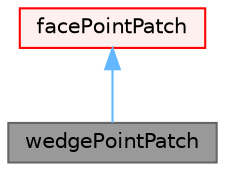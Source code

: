 digraph "wedgePointPatch"
{
 // LATEX_PDF_SIZE
  bgcolor="transparent";
  edge [fontname=Helvetica,fontsize=10,labelfontname=Helvetica,labelfontsize=10];
  node [fontname=Helvetica,fontsize=10,shape=box,height=0.2,width=0.4];
  Node1 [id="Node000001",label="wedgePointPatch",height=0.2,width=0.4,color="gray40", fillcolor="grey60", style="filled", fontcolor="black",tooltip="Wedge front and back plane patch."];
  Node2 -> Node1 [id="edge1_Node000001_Node000002",dir="back",color="steelblue1",style="solid",tooltip=" "];
  Node2 [id="Node000002",label="facePointPatch",height=0.2,width=0.4,color="red", fillcolor="#FFF0F0", style="filled",URL="$classFoam_1_1facePointPatch.html",tooltip="A pointPatch based on a polyPatch."];
}

